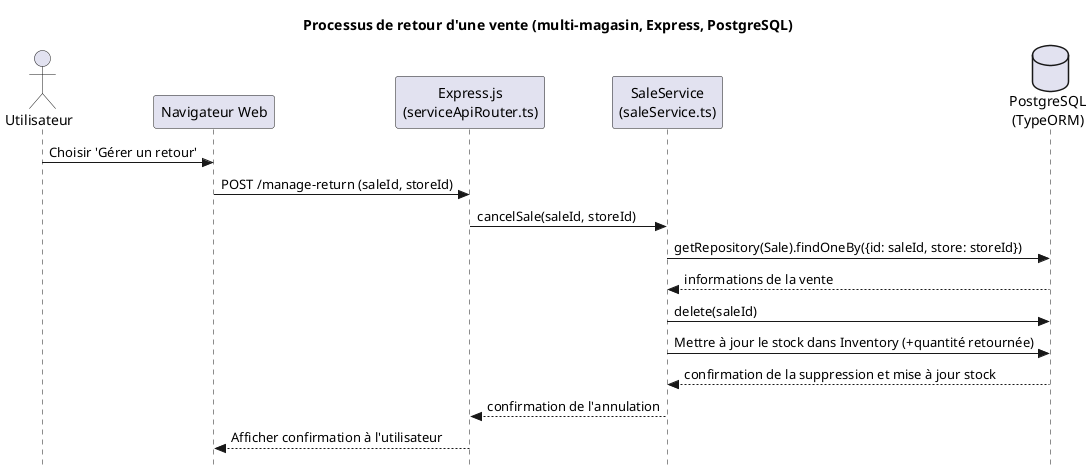@startuml Processus de retour d'une vente

skinparam style strictuml

title Processus de retour d'une vente (multi-magasin, Express, PostgreSQL)

actor Utilisateur
participant "Navigateur Web" as Web
participant "Express.js\n(serviceApiRouter.ts)" as Express
participant "SaleService\n(saleService.ts)" as SaleService
database "PostgreSQL\n(TypeORM)" as Database

Utilisateur -> Web : Choisir 'Gérer un retour'
Web -> Express : POST /manage-return (saleId, storeId)
Express -> SaleService : cancelSale(saleId, storeId)
SaleService -> Database : getRepository(Sale).findOneBy({id: saleId, store: storeId})
Database --> SaleService : informations de la vente
SaleService -> Database : delete(saleId)
SaleService -> Database : Mettre à jour le stock dans Inventory (+quantité retournée)
Database --> SaleService : confirmation de la suppression et mise à jour stock
SaleService --> Express : confirmation de l'annulation
Express --> Web : Afficher confirmation à l'utilisateur

@enduml